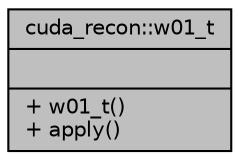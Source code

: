 digraph "cuda_recon::w01_t"
{
 // INTERACTIVE_SVG=YES
  bgcolor="transparent";
  edge [fontname="Helvetica",fontsize="10",labelfontname="Helvetica",labelfontsize="10"];
  node [fontname="Helvetica",fontsize="10",shape=record];
  Node1 [label="{cuda_recon::w01_t\n||+ w01_t()\l+ apply()\l}",height=0.2,width=0.4,color="black", fillcolor="grey75", style="filled", fontcolor="black"];
}
